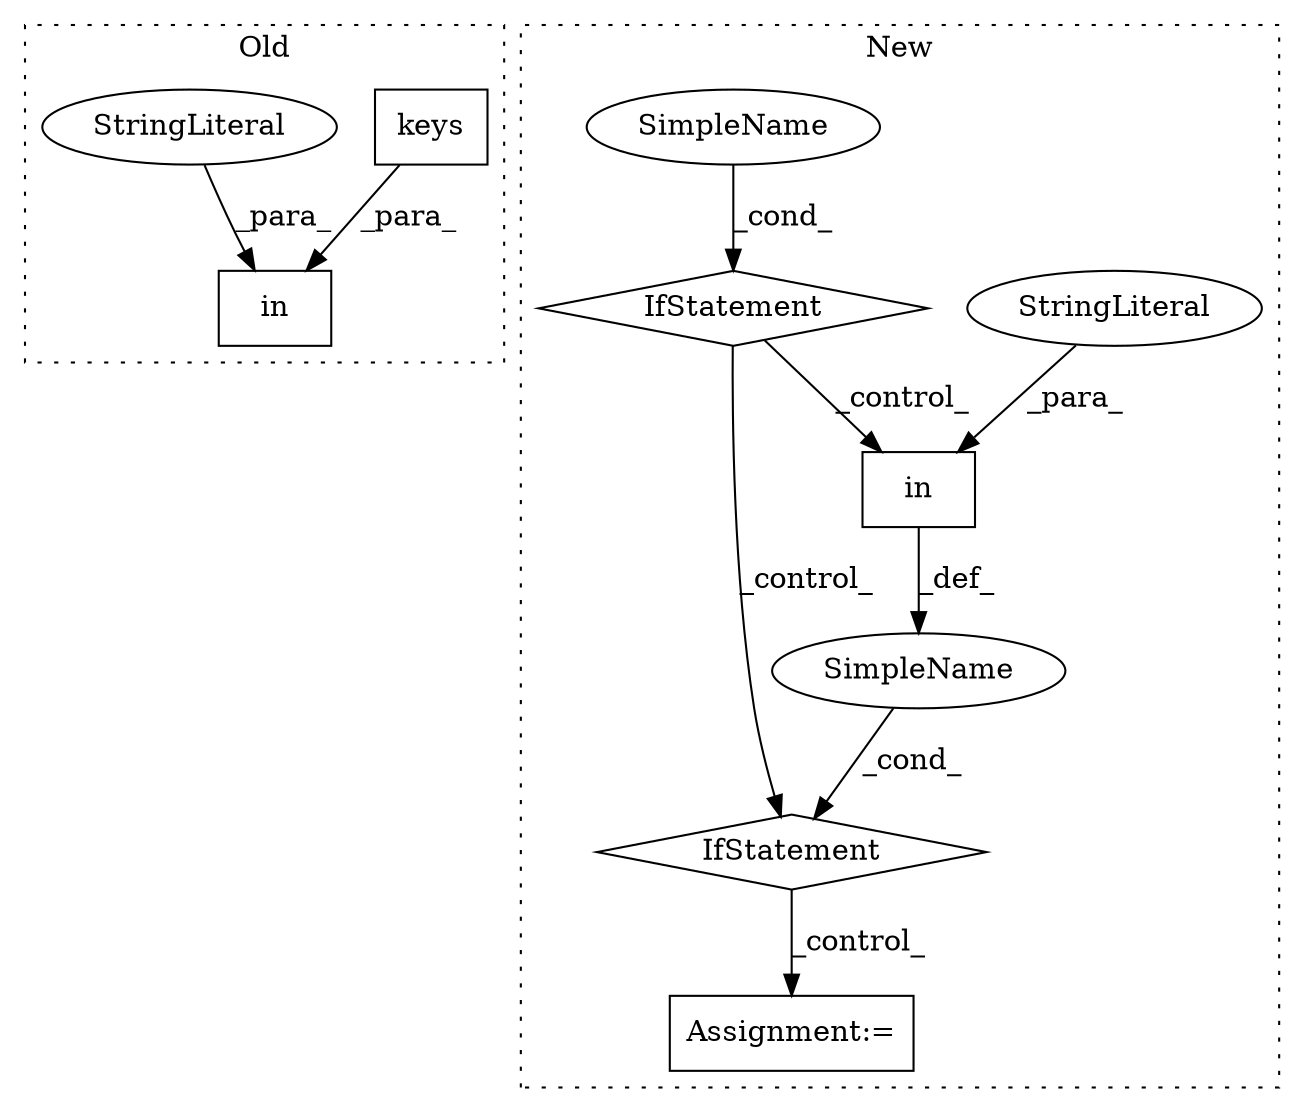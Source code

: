 digraph G {
subgraph cluster0 {
1 [label="keys" a="32" s="4260" l="6" shape="box"];
6 [label="in" a="105" s="4241" l="25" shape="box"];
7 [label="StringLiteral" a="45" s="4241" l="8" shape="ellipse"];
label = "Old";
style="dotted";
}
subgraph cluster1 {
2 [label="in" a="105" s="4446" l="17" shape="box"];
3 [label="IfStatement" a="25" s="4438,4463" l="8,2" shape="diamond"];
4 [label="Assignment:=" a="7" s="4613" l="11" shape="box"];
5 [label="SimpleName" a="42" s="" l="" shape="ellipse"];
8 [label="StringLiteral" a="45" s="4446" l="8" shape="ellipse"];
9 [label="IfStatement" a="25" s="4281,4307" l="8,2" shape="diamond"];
10 [label="SimpleName" a="42" s="" l="" shape="ellipse"];
label = "New";
style="dotted";
}
1 -> 6 [label="_para_"];
2 -> 5 [label="_def_"];
3 -> 4 [label="_control_"];
5 -> 3 [label="_cond_"];
7 -> 6 [label="_para_"];
8 -> 2 [label="_para_"];
9 -> 3 [label="_control_"];
9 -> 2 [label="_control_"];
10 -> 9 [label="_cond_"];
}